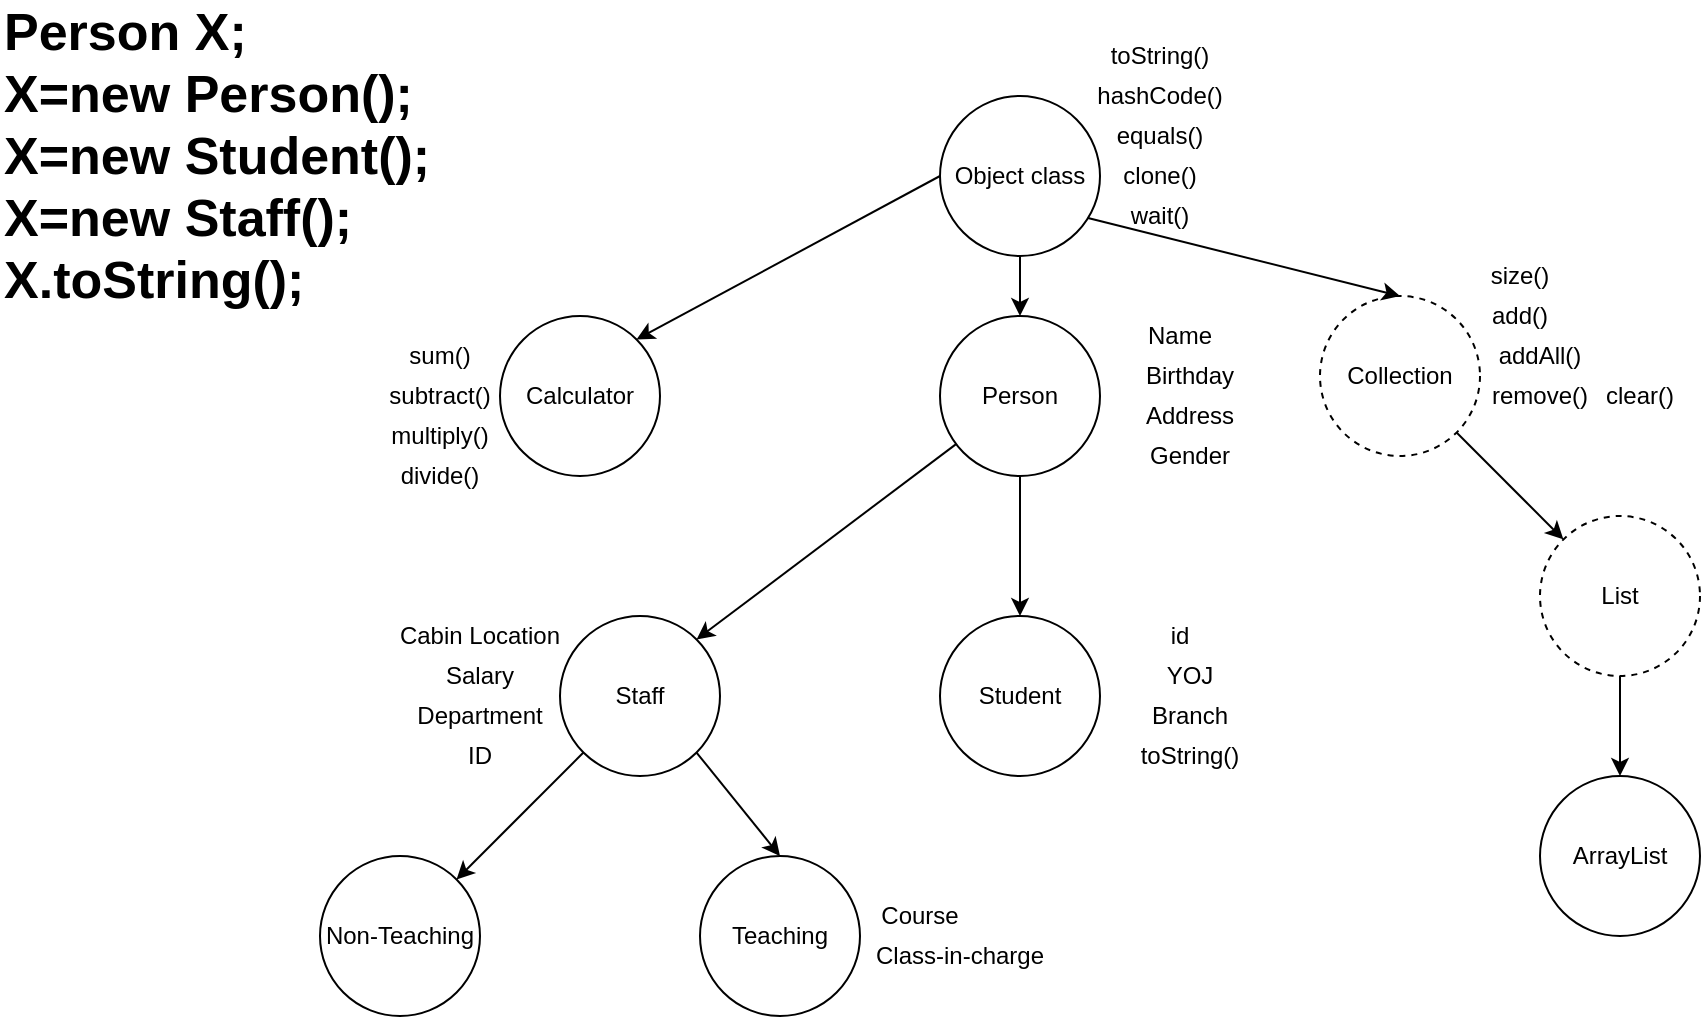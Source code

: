 <mxfile version="14.4.8" type="device"><diagram id="MuOuNAMS6-p-1cVNZMa4" name="Page-1"><mxGraphModel dx="1712" dy="1550" grid="1" gridSize="10" guides="1" tooltips="1" connect="1" arrows="1" fold="1" page="1" pageScale="1" pageWidth="850" pageHeight="1100" math="0" shadow="0"><root><mxCell id="0"/><mxCell id="1" parent="0"/><mxCell id="_AowOc-hmcd1-SdyLE7c-1" value="Person" style="ellipse;whiteSpace=wrap;html=1;aspect=fixed;" parent="1" vertex="1"><mxGeometry x="300" y="40" width="80" height="80" as="geometry"/></mxCell><mxCell id="_AowOc-hmcd1-SdyLE7c-2" value="Student" style="ellipse;whiteSpace=wrap;html=1;aspect=fixed;" parent="1" vertex="1"><mxGeometry x="300" y="190" width="80" height="80" as="geometry"/></mxCell><mxCell id="_AowOc-hmcd1-SdyLE7c-3" value="Name" style="text;html=1;strokeColor=none;fillColor=none;align=center;verticalAlign=middle;whiteSpace=wrap;rounded=0;" parent="1" vertex="1"><mxGeometry x="400" y="40" width="40" height="20" as="geometry"/></mxCell><mxCell id="_AowOc-hmcd1-SdyLE7c-4" value="Birthday" style="text;html=1;strokeColor=none;fillColor=none;align=center;verticalAlign=middle;whiteSpace=wrap;rounded=0;" parent="1" vertex="1"><mxGeometry x="405" y="60" width="40" height="20" as="geometry"/></mxCell><mxCell id="_AowOc-hmcd1-SdyLE7c-6" value="Address" style="text;html=1;strokeColor=none;fillColor=none;align=center;verticalAlign=middle;whiteSpace=wrap;rounded=0;" parent="1" vertex="1"><mxGeometry x="405" y="80" width="40" height="20" as="geometry"/></mxCell><mxCell id="_AowOc-hmcd1-SdyLE7c-7" value="" style="endArrow=classic;html=1;exitX=0.5;exitY=1;exitDx=0;exitDy=0;entryX=0.5;entryY=0;entryDx=0;entryDy=0;" parent="1" source="_AowOc-hmcd1-SdyLE7c-1" target="_AowOc-hmcd1-SdyLE7c-2" edge="1"><mxGeometry width="50" height="50" relative="1" as="geometry"><mxPoint x="400" y="260" as="sourcePoint"/><mxPoint x="450" y="210" as="targetPoint"/></mxGeometry></mxCell><mxCell id="_AowOc-hmcd1-SdyLE7c-9" value="Gender" style="text;html=1;strokeColor=none;fillColor=none;align=center;verticalAlign=middle;whiteSpace=wrap;rounded=0;" parent="1" vertex="1"><mxGeometry x="405" y="100" width="40" height="20" as="geometry"/></mxCell><mxCell id="_AowOc-hmcd1-SdyLE7c-11" value="id" style="text;html=1;strokeColor=none;fillColor=none;align=center;verticalAlign=middle;whiteSpace=wrap;rounded=0;" parent="1" vertex="1"><mxGeometry x="400" y="190" width="40" height="20" as="geometry"/></mxCell><mxCell id="_AowOc-hmcd1-SdyLE7c-12" value="YOJ" style="text;html=1;strokeColor=none;fillColor=none;align=center;verticalAlign=middle;whiteSpace=wrap;rounded=0;" parent="1" vertex="1"><mxGeometry x="405" y="210" width="40" height="20" as="geometry"/></mxCell><mxCell id="_AowOc-hmcd1-SdyLE7c-14" value="Staff" style="ellipse;whiteSpace=wrap;html=1;aspect=fixed;" parent="1" vertex="1"><mxGeometry x="110" y="190" width="80" height="80" as="geometry"/></mxCell><mxCell id="_AowOc-hmcd1-SdyLE7c-15" value="Salary" style="text;html=1;strokeColor=none;fillColor=none;align=center;verticalAlign=middle;whiteSpace=wrap;rounded=0;" parent="1" vertex="1"><mxGeometry y="210" width="140" height="20" as="geometry"/></mxCell><mxCell id="_AowOc-hmcd1-SdyLE7c-16" value="" style="endArrow=classic;html=1;entryX=1;entryY=0;entryDx=0;entryDy=0;" parent="1" source="_AowOc-hmcd1-SdyLE7c-1" target="_AowOc-hmcd1-SdyLE7c-14" edge="1"><mxGeometry width="50" height="50" relative="1" as="geometry"><mxPoint x="220" y="200" as="sourcePoint"/><mxPoint x="270" y="150" as="targetPoint"/></mxGeometry></mxCell><mxCell id="_AowOc-hmcd1-SdyLE7c-17" value="Branch" style="text;html=1;strokeColor=none;fillColor=none;align=center;verticalAlign=middle;whiteSpace=wrap;rounded=0;" parent="1" vertex="1"><mxGeometry x="405" y="230" width="40" height="20" as="geometry"/></mxCell><mxCell id="_AowOc-hmcd1-SdyLE7c-19" value="Non-Teaching" style="ellipse;whiteSpace=wrap;html=1;aspect=fixed;" parent="1" vertex="1"><mxGeometry x="-10" y="310" width="80" height="80" as="geometry"/></mxCell><mxCell id="_AowOc-hmcd1-SdyLE7c-20" value="Teaching" style="ellipse;whiteSpace=wrap;html=1;aspect=fixed;" parent="1" vertex="1"><mxGeometry x="180" y="310" width="80" height="80" as="geometry"/></mxCell><mxCell id="_AowOc-hmcd1-SdyLE7c-21" value="Department" style="text;html=1;strokeColor=none;fillColor=none;align=center;verticalAlign=middle;whiteSpace=wrap;rounded=0;" parent="1" vertex="1"><mxGeometry x="50" y="230" width="40" height="20" as="geometry"/></mxCell><mxCell id="_AowOc-hmcd1-SdyLE7c-22" value="ID" style="text;html=1;strokeColor=none;fillColor=none;align=center;verticalAlign=middle;whiteSpace=wrap;rounded=0;" parent="1" vertex="1"><mxGeometry x="50" y="250" width="40" height="20" as="geometry"/></mxCell><mxCell id="_AowOc-hmcd1-SdyLE7c-23" value="" style="endArrow=classic;html=1;exitX=0;exitY=1;exitDx=0;exitDy=0;" parent="1" source="_AowOc-hmcd1-SdyLE7c-14" target="_AowOc-hmcd1-SdyLE7c-19" edge="1"><mxGeometry width="50" height="50" relative="1" as="geometry"><mxPoint x="220" y="310" as="sourcePoint"/><mxPoint x="270" y="260" as="targetPoint"/></mxGeometry></mxCell><mxCell id="_AowOc-hmcd1-SdyLE7c-24" value="" style="endArrow=classic;html=1;exitX=1;exitY=1;exitDx=0;exitDy=0;entryX=0.5;entryY=0;entryDx=0;entryDy=0;" parent="1" source="_AowOc-hmcd1-SdyLE7c-14" target="_AowOc-hmcd1-SdyLE7c-20" edge="1"><mxGeometry width="50" height="50" relative="1" as="geometry"><mxPoint x="220" y="310" as="sourcePoint"/><mxPoint x="270" y="260" as="targetPoint"/></mxGeometry></mxCell><mxCell id="_AowOc-hmcd1-SdyLE7c-25" value="Course" style="text;html=1;strokeColor=none;fillColor=none;align=center;verticalAlign=middle;whiteSpace=wrap;rounded=0;" parent="1" vertex="1"><mxGeometry x="270" y="330" width="40" height="20" as="geometry"/></mxCell><mxCell id="_AowOc-hmcd1-SdyLE7c-26" value="Class-in-charge" style="text;html=1;strokeColor=none;fillColor=none;align=center;verticalAlign=middle;whiteSpace=wrap;rounded=0;" parent="1" vertex="1"><mxGeometry x="260" y="350" width="100" height="20" as="geometry"/></mxCell><mxCell id="_AowOc-hmcd1-SdyLE7c-27" value="Cabin Location" style="text;html=1;strokeColor=none;fillColor=none;align=center;verticalAlign=middle;whiteSpace=wrap;rounded=0;" parent="1" vertex="1"><mxGeometry x="15" y="190" width="110" height="20" as="geometry"/></mxCell><mxCell id="_AowOc-hmcd1-SdyLE7c-29" value="Object class" style="ellipse;whiteSpace=wrap;html=1;aspect=fixed;" parent="1" vertex="1"><mxGeometry x="300" y="-70" width="80" height="80" as="geometry"/></mxCell><mxCell id="_AowOc-hmcd1-SdyLE7c-30" value="toString()" style="text;html=1;strokeColor=none;fillColor=none;align=center;verticalAlign=middle;whiteSpace=wrap;rounded=0;" parent="1" vertex="1"><mxGeometry x="390" y="-100" width="40" height="20" as="geometry"/></mxCell><mxCell id="_AowOc-hmcd1-SdyLE7c-31" value="hashCode()" style="text;html=1;strokeColor=none;fillColor=none;align=center;verticalAlign=middle;whiteSpace=wrap;rounded=0;" parent="1" vertex="1"><mxGeometry x="390" y="-80" width="40" height="20" as="geometry"/></mxCell><mxCell id="_AowOc-hmcd1-SdyLE7c-32" value="equals()" style="text;html=1;strokeColor=none;fillColor=none;align=center;verticalAlign=middle;whiteSpace=wrap;rounded=0;" parent="1" vertex="1"><mxGeometry x="390" y="-60" width="40" height="20" as="geometry"/></mxCell><mxCell id="_AowOc-hmcd1-SdyLE7c-33" value="clone()" style="text;html=1;strokeColor=none;fillColor=none;align=center;verticalAlign=middle;whiteSpace=wrap;rounded=0;" parent="1" vertex="1"><mxGeometry x="390" y="-40" width="40" height="20" as="geometry"/></mxCell><mxCell id="_AowOc-hmcd1-SdyLE7c-34" value="wait()" style="text;html=1;strokeColor=none;fillColor=none;align=center;verticalAlign=middle;whiteSpace=wrap;rounded=0;" parent="1" vertex="1"><mxGeometry x="390" y="-20" width="40" height="20" as="geometry"/></mxCell><mxCell id="BNVQ5eRvz5qUH3oDsBwm-1" value="" style="endArrow=classic;html=1;exitX=0.5;exitY=1;exitDx=0;exitDy=0;" parent="1" source="_AowOc-hmcd1-SdyLE7c-29" target="_AowOc-hmcd1-SdyLE7c-1" edge="1"><mxGeometry width="50" height="50" relative="1" as="geometry"><mxPoint x="270" y="230" as="sourcePoint"/><mxPoint x="320" y="180" as="targetPoint"/></mxGeometry></mxCell><mxCell id="BNVQ5eRvz5qUH3oDsBwm-2" value="Person X;&lt;br&gt;X=new Person();&lt;br&gt;X=new Student();&lt;br&gt;X=new Staff();&lt;br&gt;X.toString();" style="text;html=1;strokeColor=none;fillColor=none;align=left;verticalAlign=middle;whiteSpace=wrap;rounded=0;fontStyle=1;fontSize=26;" parent="1" vertex="1"><mxGeometry x="-170" y="-50" width="350" height="20" as="geometry"/></mxCell><mxCell id="BNVQ5eRvz5qUH3oDsBwm-3" value="toString()" style="text;html=1;strokeColor=none;fillColor=none;align=center;verticalAlign=middle;whiteSpace=wrap;rounded=0;" parent="1" vertex="1"><mxGeometry x="405" y="250" width="40" height="20" as="geometry"/></mxCell><mxCell id="sXdWcDbNL0-cvgJ0iG92-1" value="Calculator" style="ellipse;whiteSpace=wrap;html=1;aspect=fixed;" vertex="1" parent="1"><mxGeometry x="80" y="40" width="80" height="80" as="geometry"/></mxCell><mxCell id="sXdWcDbNL0-cvgJ0iG92-2" value="" style="endArrow=classic;html=1;exitX=0;exitY=0.5;exitDx=0;exitDy=0;entryX=1;entryY=0;entryDx=0;entryDy=0;" edge="1" parent="1" source="_AowOc-hmcd1-SdyLE7c-29" target="sXdWcDbNL0-cvgJ0iG92-1"><mxGeometry width="50" height="50" relative="1" as="geometry"><mxPoint x="130" y="100" as="sourcePoint"/><mxPoint x="180" y="50" as="targetPoint"/></mxGeometry></mxCell><mxCell id="sXdWcDbNL0-cvgJ0iG92-3" value="Collection" style="ellipse;whiteSpace=wrap;html=1;aspect=fixed;dashed=1;" vertex="1" parent="1"><mxGeometry x="490" y="30" width="80" height="80" as="geometry"/></mxCell><mxCell id="sXdWcDbNL0-cvgJ0iG92-4" value="" style="endArrow=classic;html=1;entryX=0.5;entryY=0;entryDx=0;entryDy=0;exitX=0.925;exitY=0.763;exitDx=0;exitDy=0;exitPerimeter=0;" edge="1" parent="1" source="_AowOc-hmcd1-SdyLE7c-29" target="sXdWcDbNL0-cvgJ0iG92-3"><mxGeometry width="50" height="50" relative="1" as="geometry"><mxPoint x="130" y="100" as="sourcePoint"/><mxPoint x="180" y="50" as="targetPoint"/></mxGeometry></mxCell><mxCell id="sXdWcDbNL0-cvgJ0iG92-5" value="sum()" style="text;html=1;strokeColor=none;fillColor=none;align=center;verticalAlign=middle;whiteSpace=wrap;rounded=0;" vertex="1" parent="1"><mxGeometry x="30" y="50" width="40" height="20" as="geometry"/></mxCell><mxCell id="sXdWcDbNL0-cvgJ0iG92-6" value="subtract()" style="text;html=1;strokeColor=none;fillColor=none;align=center;verticalAlign=middle;whiteSpace=wrap;rounded=0;" vertex="1" parent="1"><mxGeometry x="30" y="70" width="40" height="20" as="geometry"/></mxCell><mxCell id="sXdWcDbNL0-cvgJ0iG92-7" value="multiply()" style="text;html=1;strokeColor=none;fillColor=none;align=center;verticalAlign=middle;whiteSpace=wrap;rounded=0;" vertex="1" parent="1"><mxGeometry x="30" y="90" width="40" height="20" as="geometry"/></mxCell><mxCell id="sXdWcDbNL0-cvgJ0iG92-8" value="divide()" style="text;html=1;strokeColor=none;fillColor=none;align=center;verticalAlign=middle;whiteSpace=wrap;rounded=0;" vertex="1" parent="1"><mxGeometry x="30" y="110" width="40" height="20" as="geometry"/></mxCell><mxCell id="sXdWcDbNL0-cvgJ0iG92-9" value="add()" style="text;html=1;strokeColor=none;fillColor=none;align=center;verticalAlign=middle;whiteSpace=wrap;rounded=0;" vertex="1" parent="1"><mxGeometry x="570" y="30" width="40" height="20" as="geometry"/></mxCell><mxCell id="sXdWcDbNL0-cvgJ0iG92-11" value="remove()" style="text;html=1;strokeColor=none;fillColor=none;align=center;verticalAlign=middle;whiteSpace=wrap;rounded=0;" vertex="1" parent="1"><mxGeometry x="580" y="70" width="40" height="20" as="geometry"/></mxCell><mxCell id="sXdWcDbNL0-cvgJ0iG92-15" value="List" style="ellipse;whiteSpace=wrap;html=1;aspect=fixed;dashed=1;" vertex="1" parent="1"><mxGeometry x="600" y="140" width="80" height="80" as="geometry"/></mxCell><mxCell id="sXdWcDbNL0-cvgJ0iG92-16" value="" style="endArrow=classic;html=1;entryX=0;entryY=0;entryDx=0;entryDy=0;exitX=1;exitY=1;exitDx=0;exitDy=0;" edge="1" parent="1" source="sXdWcDbNL0-cvgJ0iG92-3" target="sXdWcDbNL0-cvgJ0iG92-15"><mxGeometry width="50" height="50" relative="1" as="geometry"><mxPoint x="370" y="100" as="sourcePoint"/><mxPoint x="420" y="50" as="targetPoint"/></mxGeometry></mxCell><mxCell id="sXdWcDbNL0-cvgJ0iG92-17" value="addAll()" style="text;html=1;strokeColor=none;fillColor=none;align=center;verticalAlign=middle;whiteSpace=wrap;rounded=0;" vertex="1" parent="1"><mxGeometry x="580" y="50" width="40" height="20" as="geometry"/></mxCell><mxCell id="sXdWcDbNL0-cvgJ0iG92-18" value="size()" style="text;html=1;strokeColor=none;fillColor=none;align=center;verticalAlign=middle;whiteSpace=wrap;rounded=0;dashed=1;" vertex="1" parent="1"><mxGeometry x="570" y="10" width="40" height="20" as="geometry"/></mxCell><mxCell id="sXdWcDbNL0-cvgJ0iG92-19" value="clear()" style="text;html=1;strokeColor=none;fillColor=none;align=center;verticalAlign=middle;whiteSpace=wrap;rounded=0;dashed=1;" vertex="1" parent="1"><mxGeometry x="630" y="70" width="40" height="20" as="geometry"/></mxCell><mxCell id="sXdWcDbNL0-cvgJ0iG92-20" value="ArrayList" style="ellipse;whiteSpace=wrap;html=1;aspect=fixed;" vertex="1" parent="1"><mxGeometry x="600" y="270" width="80" height="80" as="geometry"/></mxCell><mxCell id="sXdWcDbNL0-cvgJ0iG92-21" value="" style="endArrow=classic;html=1;entryX=0.5;entryY=0;entryDx=0;entryDy=0;exitX=0.5;exitY=1;exitDx=0;exitDy=0;" edge="1" parent="1" source="sXdWcDbNL0-cvgJ0iG92-15" target="sXdWcDbNL0-cvgJ0iG92-20"><mxGeometry width="50" height="50" relative="1" as="geometry"><mxPoint x="330" y="180" as="sourcePoint"/><mxPoint x="380" y="130" as="targetPoint"/></mxGeometry></mxCell></root></mxGraphModel></diagram></mxfile>